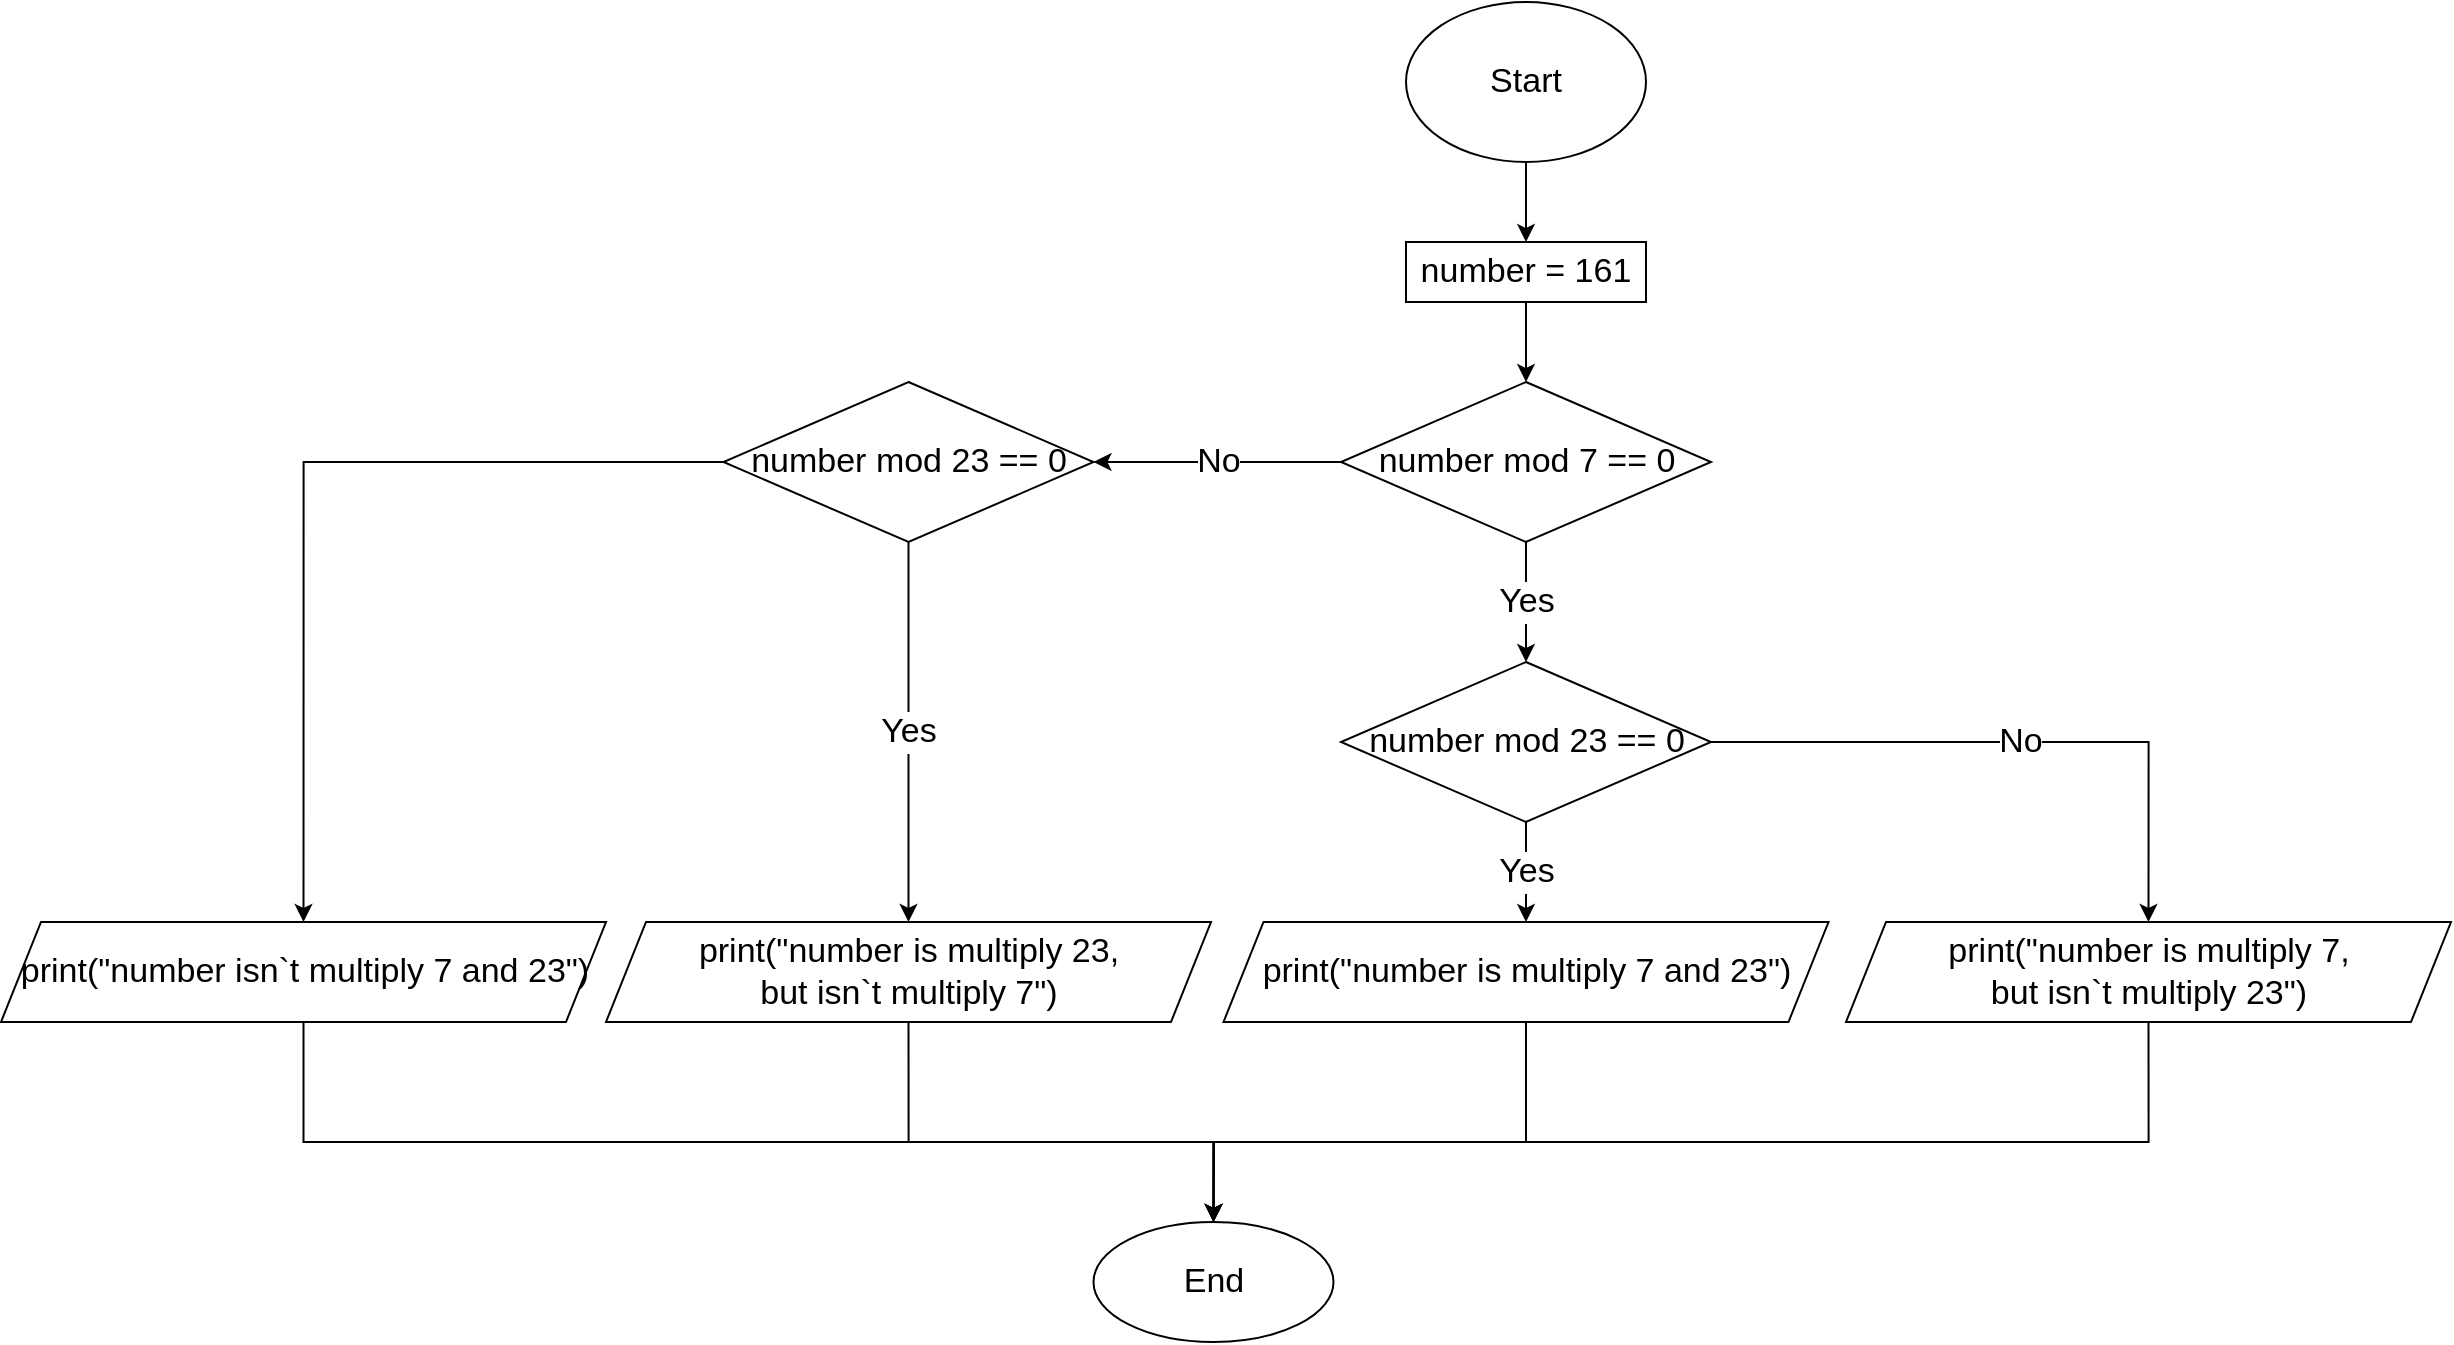 <mxfile>
    <diagram id="CauXYCJCCC8umR9T4KLy" name="Страница 1">
        <mxGraphModel dx="2025" dy="815" grid="0" gridSize="10" guides="1" tooltips="1" connect="1" arrows="1" fold="1" page="0" pageScale="1" pageWidth="827" pageHeight="1169" math="0" shadow="0">
            <root>
                <mxCell id="0"/>
                <mxCell id="1" parent="0"/>
                <mxCell id="5" value="" style="edgeStyle=none;html=1;fontSize=17;" edge="1" parent="1" source="2" target="4">
                    <mxGeometry relative="1" as="geometry"/>
                </mxCell>
                <mxCell id="2" value="Start" style="ellipse;whiteSpace=wrap;html=1;fontSize=17;" vertex="1" parent="1">
                    <mxGeometry x="370" y="10" width="120" height="80" as="geometry"/>
                </mxCell>
                <mxCell id="7" value="" style="edgeStyle=none;html=1;fontSize=17;" edge="1" parent="1" source="4" target="6">
                    <mxGeometry relative="1" as="geometry"/>
                </mxCell>
                <mxCell id="4" value="number = 161" style="whiteSpace=wrap;html=1;fontSize=17;" vertex="1" parent="1">
                    <mxGeometry x="370" y="130" width="120" height="30" as="geometry"/>
                </mxCell>
                <mxCell id="9" value="Yes" style="edgeStyle=none;html=1;fontSize=17;" edge="1" parent="1" source="6" target="8">
                    <mxGeometry relative="1" as="geometry"/>
                </mxCell>
                <mxCell id="20" value="No" style="edgeStyle=orthogonalEdgeStyle;rounded=0;html=1;fontSize=17;" edge="1" parent="1" source="6" target="19">
                    <mxGeometry relative="1" as="geometry"/>
                </mxCell>
                <mxCell id="6" value="number mod 7 == 0" style="rhombus;whiteSpace=wrap;html=1;fontSize=17;" vertex="1" parent="1">
                    <mxGeometry x="337.5" y="200" width="185" height="80" as="geometry"/>
                </mxCell>
                <mxCell id="16" value="Yes" style="edgeStyle=none;html=1;exitX=0.5;exitY=1;exitDx=0;exitDy=0;entryX=0.5;entryY=0;entryDx=0;entryDy=0;fontSize=17;" edge="1" parent="1" source="8" target="15">
                    <mxGeometry relative="1" as="geometry"/>
                </mxCell>
                <mxCell id="18" value="No" style="edgeStyle=orthogonalEdgeStyle;html=1;exitX=1;exitY=0.5;exitDx=0;exitDy=0;entryX=0.5;entryY=0;entryDx=0;entryDy=0;fontSize=17;rounded=0;" edge="1" parent="1" source="8" target="17">
                    <mxGeometry relative="1" as="geometry"/>
                </mxCell>
                <mxCell id="8" value="number mod 23 == 0" style="rhombus;whiteSpace=wrap;html=1;fontSize=17;" vertex="1" parent="1">
                    <mxGeometry x="337.5" y="340" width="185" height="80" as="geometry"/>
                </mxCell>
                <mxCell id="30" style="edgeStyle=orthogonalEdgeStyle;rounded=0;html=1;exitX=0.5;exitY=1;exitDx=0;exitDy=0;entryX=0.5;entryY=0;entryDx=0;entryDy=0;fontSize=17;" edge="1" parent="1" source="15" target="27">
                    <mxGeometry relative="1" as="geometry">
                        <Array as="points">
                            <mxPoint x="430" y="580"/>
                            <mxPoint x="274" y="580"/>
                        </Array>
                    </mxGeometry>
                </mxCell>
                <mxCell id="15" value="print(&quot;number is multiply 7 and 23&quot;)" style="shape=parallelogram;perimeter=parallelogramPerimeter;whiteSpace=wrap;html=1;fixedSize=1;fontSize=17;" vertex="1" parent="1">
                    <mxGeometry x="278.75" y="470" width="302.5" height="50" as="geometry"/>
                </mxCell>
                <mxCell id="31" style="edgeStyle=orthogonalEdgeStyle;rounded=0;html=1;exitX=0.5;exitY=1;exitDx=0;exitDy=0;entryX=0.5;entryY=0;entryDx=0;entryDy=0;fontSize=17;" edge="1" parent="1" source="17" target="27">
                    <mxGeometry relative="1" as="geometry">
                        <Array as="points">
                            <mxPoint x="741" y="580"/>
                            <mxPoint x="274" y="580"/>
                        </Array>
                    </mxGeometry>
                </mxCell>
                <mxCell id="17" value="print(&quot;number is multiply 7, &lt;br&gt;but isn`t multiply 23&quot;)" style="shape=parallelogram;perimeter=parallelogramPerimeter;whiteSpace=wrap;html=1;fixedSize=1;fontSize=17;" vertex="1" parent="1">
                    <mxGeometry x="590" y="470" width="302.5" height="50" as="geometry"/>
                </mxCell>
                <mxCell id="22" value="Yes" style="edgeStyle=orthogonalEdgeStyle;rounded=0;html=1;exitX=0.5;exitY=1;exitDx=0;exitDy=0;entryX=0.5;entryY=0;entryDx=0;entryDy=0;fontSize=17;" edge="1" parent="1" source="19" target="24">
                    <mxGeometry relative="1" as="geometry">
                        <mxPoint x="121.25" y="470" as="targetPoint"/>
                    </mxGeometry>
                </mxCell>
                <mxCell id="26" style="edgeStyle=orthogonalEdgeStyle;rounded=0;html=1;exitX=0;exitY=0.5;exitDx=0;exitDy=0;entryX=0.5;entryY=0;entryDx=0;entryDy=0;fontSize=17;" edge="1" parent="1" source="19" target="25">
                    <mxGeometry relative="1" as="geometry"/>
                </mxCell>
                <mxCell id="19" value="number mod 23 == 0" style="rhombus;whiteSpace=wrap;html=1;fontSize=17;" vertex="1" parent="1">
                    <mxGeometry x="28.75" y="200" width="185" height="80" as="geometry"/>
                </mxCell>
                <mxCell id="29" style="edgeStyle=orthogonalEdgeStyle;rounded=0;html=1;exitX=0.5;exitY=1;exitDx=0;exitDy=0;entryX=0.5;entryY=0;entryDx=0;entryDy=0;fontSize=17;" edge="1" parent="1" source="24" target="27">
                    <mxGeometry relative="1" as="geometry">
                        <Array as="points">
                            <mxPoint x="121" y="580"/>
                            <mxPoint x="274" y="580"/>
                        </Array>
                    </mxGeometry>
                </mxCell>
                <mxCell id="24" value="print(&quot;number is multiply 23, &lt;br&gt;but isn`t multiply 7&quot;)" style="shape=parallelogram;perimeter=parallelogramPerimeter;whiteSpace=wrap;html=1;fixedSize=1;fontSize=17;" vertex="1" parent="1">
                    <mxGeometry x="-30" y="470" width="302.5" height="50" as="geometry"/>
                </mxCell>
                <mxCell id="28" value="" style="edgeStyle=orthogonalEdgeStyle;rounded=0;html=1;fontSize=17;" edge="1" parent="1" source="25" target="27">
                    <mxGeometry relative="1" as="geometry">
                        <Array as="points">
                            <mxPoint x="-181" y="580"/>
                            <mxPoint x="274" y="580"/>
                        </Array>
                    </mxGeometry>
                </mxCell>
                <mxCell id="25" value="print(&quot;number isn`t multiply 7 and 23&quot;)" style="shape=parallelogram;perimeter=parallelogramPerimeter;whiteSpace=wrap;html=1;fixedSize=1;fontSize=17;" vertex="1" parent="1">
                    <mxGeometry x="-332.5" y="470" width="302.5" height="50" as="geometry"/>
                </mxCell>
                <mxCell id="27" value="End" style="ellipse;whiteSpace=wrap;html=1;fontSize=17;" vertex="1" parent="1">
                    <mxGeometry x="213.75" y="620" width="120" height="60" as="geometry"/>
                </mxCell>
            </root>
        </mxGraphModel>
    </diagram>
</mxfile>